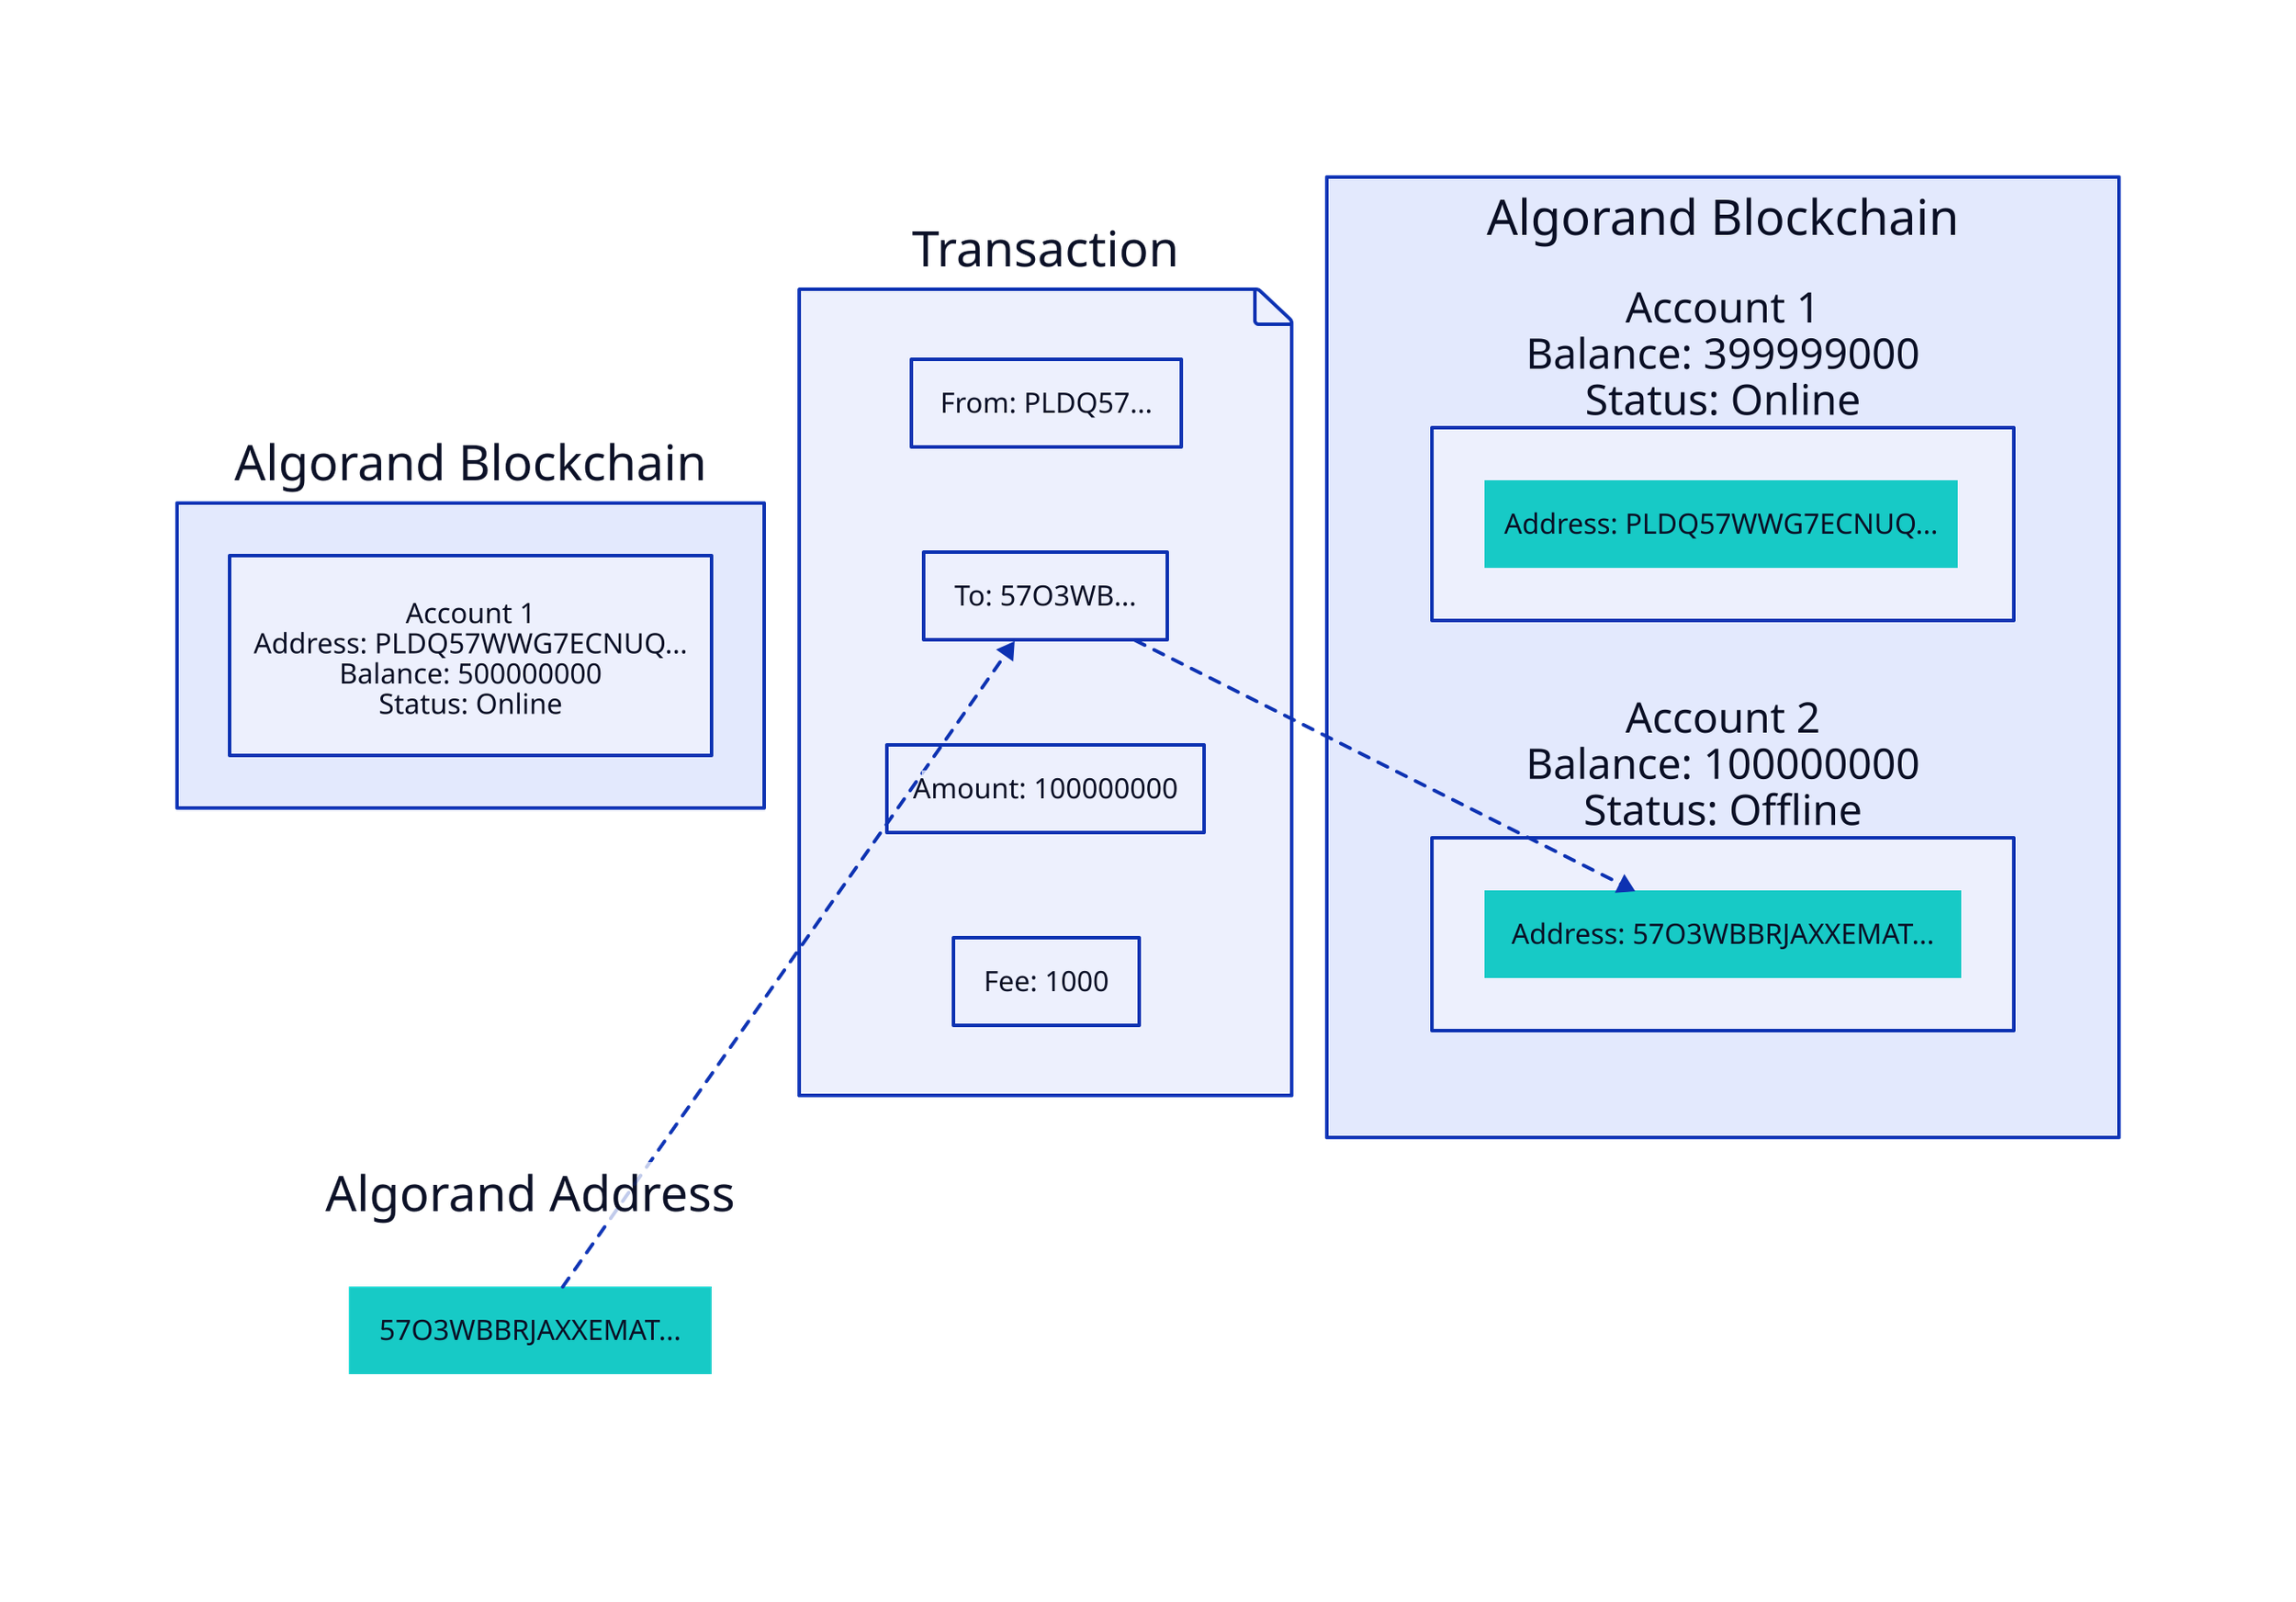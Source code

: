 direction: right

classes: {
  tealBox: {
    style: {
      fill: "#17CAC6"
      stroke-width: 0
    }
  }
}
leftBlockchain: {
  near: center-left
  shape: rectangle
  label: "Algorand Blockchain"
  account1: {
    shape: rectangle
    label: "Account 1\nAddress: PLDQ57WWG7ECNUQ...\nBalance: 500000000\nStatus: Online"
  }
}
algorandAddress: Algorand Address {
  near: bottom-left
  style: {
    fill: transparent
    stroke-width: 0
  }
  address: {
    height: 50
    label: "57O3WBBRJAXXEMAT..."
  }
  address.class: tealBox
}
transaction: Transaction {
  shape: page
  from: {
    height: 50
    label: "From: PLDQ57..."
  }
  to: {
    height: 50
    label: "To: 57O3WB..."
  }
  amount: {
    height: 50
    label: "Amount: 100000000"
  }
  fee: {
    height: 50
    label: "Fee: 1000"
  }
}
rightBlockchain: {
  grid-columns: 1
  near: center-right
  shape: rectangle
  label: "Algorand Blockchain"
  account1: {
    shape: rectangle
    label: "Account 1\nBalance: 399999000\nStatus: Online"
    address: {
      height: 50
      label: "Address: PLDQ57WWG7ECNUQ..."
    }
    address.class: tealBox
  }
  account2: {
    shape: rectangle
    label: "Account 2\nBalance: 100000000\nStatus: Offline"
    address: {
      height: 50
      label: "Address: 57O3WBBRJAXXEMAT..."
    }
    address.class: tealBox
  }
}
algorandAddress.address -> transaction.to: {
  style: {
    stroke-dash: 3
  }
}
transaction.to -> rightBlockchain.account2.address: {
  style: {
    stroke-dash: 3
  }
}
style: {
  fill: transparent
}
